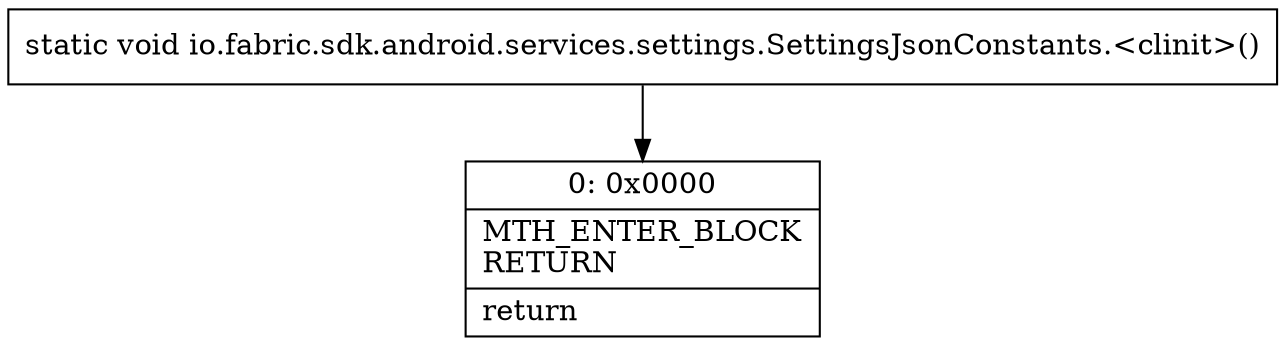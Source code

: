 digraph "CFG forio.fabric.sdk.android.services.settings.SettingsJsonConstants.\<clinit\>()V" {
Node_0 [shape=record,label="{0\:\ 0x0000|MTH_ENTER_BLOCK\lRETURN\l|return\l}"];
MethodNode[shape=record,label="{static void io.fabric.sdk.android.services.settings.SettingsJsonConstants.\<clinit\>() }"];
MethodNode -> Node_0;
}

